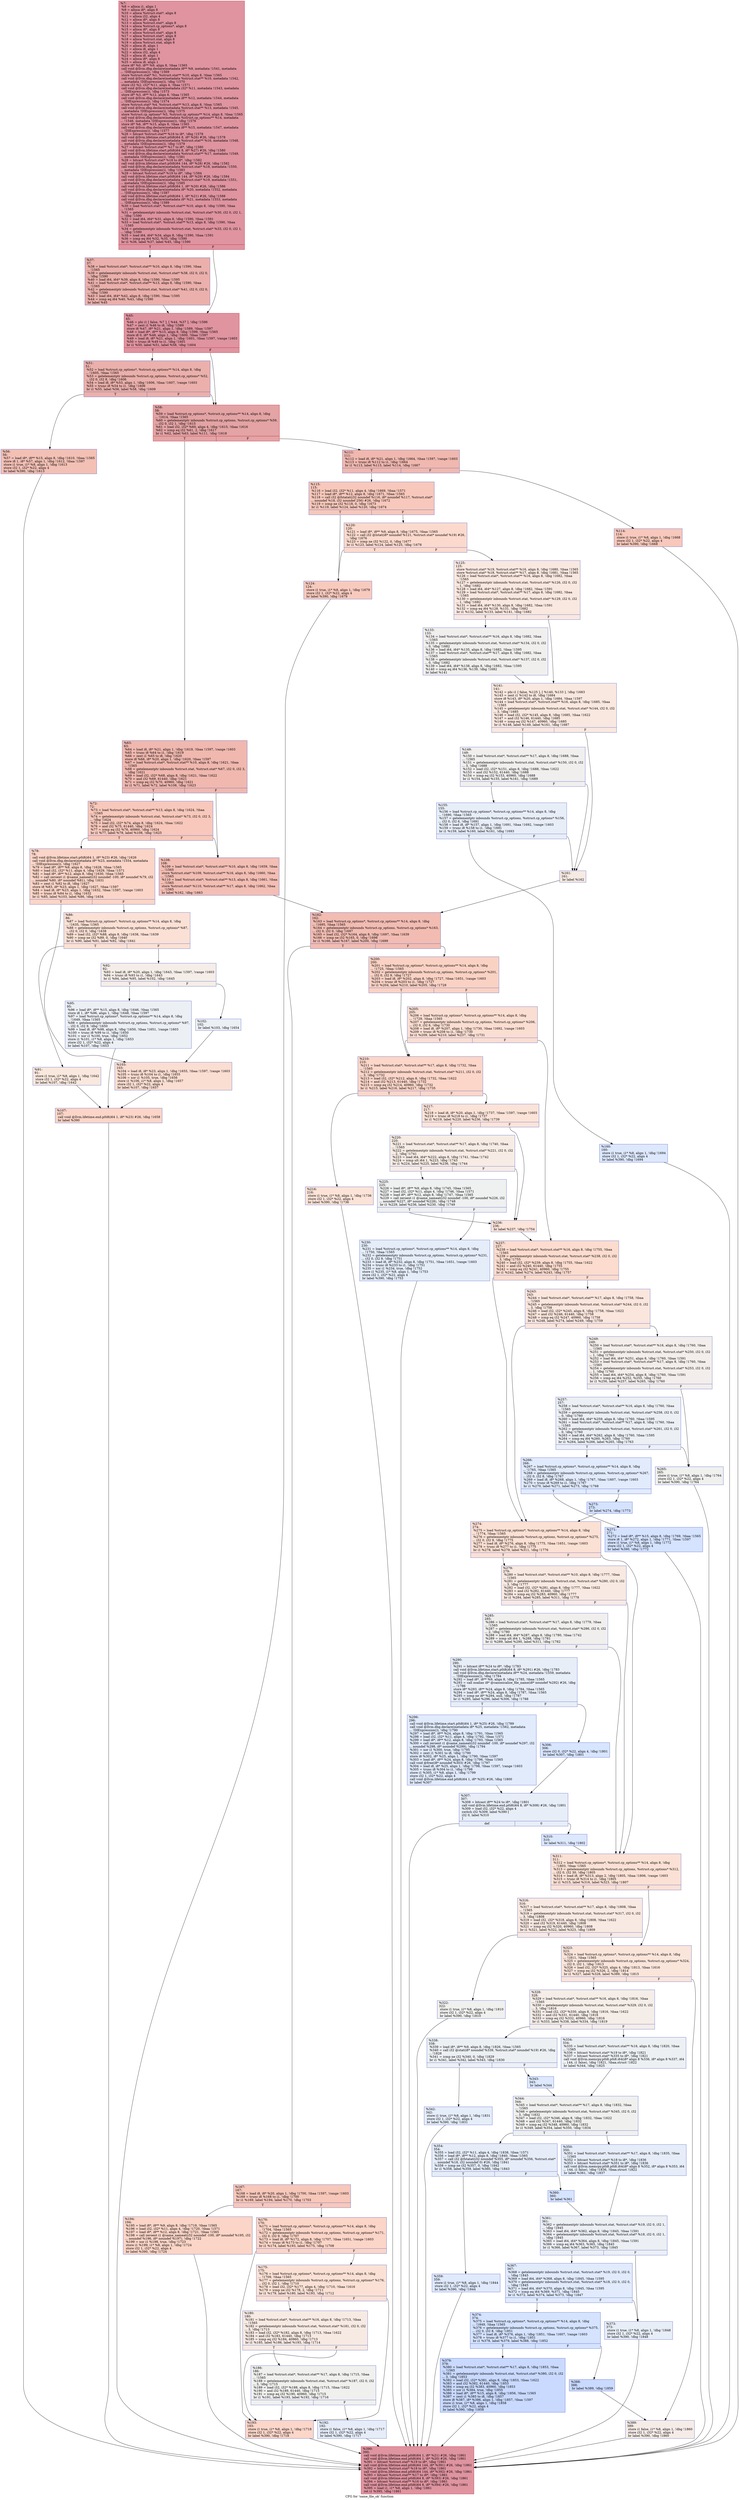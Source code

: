 digraph "CFG for 'same_file_ok' function" {
	label="CFG for 'same_file_ok' function";

	Node0xccf3c0 [shape=record,color="#b70d28ff", style=filled, fillcolor="#b70d2870",label="{%7:\l  %8 = alloca i1, align 1\l  %9 = alloca i8*, align 8\l  %10 = alloca %struct.stat*, align 8\l  %11 = alloca i32, align 4\l  %12 = alloca i8*, align 8\l  %13 = alloca %struct.stat*, align 8\l  %14 = alloca %struct.cp_options*, align 8\l  %15 = alloca i8*, align 8\l  %16 = alloca %struct.stat*, align 8\l  %17 = alloca %struct.stat*, align 8\l  %18 = alloca %struct.stat, align 8\l  %19 = alloca %struct.stat, align 8\l  %20 = alloca i8, align 1\l  %21 = alloca i8, align 1\l  %22 = alloca i32, align 4\l  %23 = alloca i8, align 1\l  %24 = alloca i8*, align 8\l  %25 = alloca i8, align 1\l  store i8* %0, i8** %9, align 8, !tbaa !1565\l  call void @llvm.dbg.declare(metadata i8** %9, metadata !1541, metadata\l... !DIExpression()), !dbg !1569\l  store %struct.stat* %1, %struct.stat** %10, align 8, !tbaa !1565\l  call void @llvm.dbg.declare(metadata %struct.stat** %10, metadata !1542,\l... metadata !DIExpression()), !dbg !1570\l  store i32 %2, i32* %11, align 4, !tbaa !1571\l  call void @llvm.dbg.declare(metadata i32* %11, metadata !1543, metadata\l... !DIExpression()), !dbg !1573\l  store i8* %3, i8** %12, align 8, !tbaa !1565\l  call void @llvm.dbg.declare(metadata i8** %12, metadata !1544, metadata\l... !DIExpression()), !dbg !1574\l  store %struct.stat* %4, %struct.stat** %13, align 8, !tbaa !1565\l  call void @llvm.dbg.declare(metadata %struct.stat** %13, metadata !1545,\l... metadata !DIExpression()), !dbg !1575\l  store %struct.cp_options* %5, %struct.cp_options** %14, align 8, !tbaa !1565\l  call void @llvm.dbg.declare(metadata %struct.cp_options** %14, metadata\l... !1546, metadata !DIExpression()), !dbg !1576\l  store i8* %6, i8** %15, align 8, !tbaa !1565\l  call void @llvm.dbg.declare(metadata i8** %15, metadata !1547, metadata\l... !DIExpression()), !dbg !1577\l  %26 = bitcast %struct.stat** %16 to i8*, !dbg !1578\l  call void @llvm.lifetime.start.p0i8(i64 8, i8* %26) #26, !dbg !1578\l  call void @llvm.dbg.declare(metadata %struct.stat** %16, metadata !1548,\l... metadata !DIExpression()), !dbg !1579\l  %27 = bitcast %struct.stat** %17 to i8*, !dbg !1580\l  call void @llvm.lifetime.start.p0i8(i64 8, i8* %27) #26, !dbg !1580\l  call void @llvm.dbg.declare(metadata %struct.stat** %17, metadata !1549,\l... metadata !DIExpression()), !dbg !1581\l  %28 = bitcast %struct.stat* %18 to i8*, !dbg !1582\l  call void @llvm.lifetime.start.p0i8(i64 144, i8* %28) #26, !dbg !1582\l  call void @llvm.dbg.declare(metadata %struct.stat* %18, metadata !1550,\l... metadata !DIExpression()), !dbg !1583\l  %29 = bitcast %struct.stat* %19 to i8*, !dbg !1584\l  call void @llvm.lifetime.start.p0i8(i64 144, i8* %29) #26, !dbg !1584\l  call void @llvm.dbg.declare(metadata %struct.stat* %19, metadata !1551,\l... metadata !DIExpression()), !dbg !1585\l  call void @llvm.lifetime.start.p0i8(i64 1, i8* %20) #26, !dbg !1586\l  call void @llvm.dbg.declare(metadata i8* %20, metadata !1552, metadata\l... !DIExpression()), !dbg !1587\l  call void @llvm.lifetime.start.p0i8(i64 1, i8* %21) #26, !dbg !1588\l  call void @llvm.dbg.declare(metadata i8* %21, metadata !1553, metadata\l... !DIExpression()), !dbg !1589\l  %30 = load %struct.stat*, %struct.stat** %10, align 8, !dbg !1590, !tbaa\l... !1565\l  %31 = getelementptr inbounds %struct.stat, %struct.stat* %30, i32 0, i32 1,\l... !dbg !1590\l  %32 = load i64, i64* %31, align 8, !dbg !1590, !tbaa !1591\l  %33 = load %struct.stat*, %struct.stat** %13, align 8, !dbg !1590, !tbaa\l... !1565\l  %34 = getelementptr inbounds %struct.stat, %struct.stat* %33, i32 0, i32 1,\l... !dbg !1590\l  %35 = load i64, i64* %34, align 8, !dbg !1590, !tbaa !1591\l  %36 = icmp eq i64 %32, %35, !dbg !1590\l  br i1 %36, label %37, label %45, !dbg !1590\l|{<s0>T|<s1>F}}"];
	Node0xccf3c0:s0 -> Node0xccf450;
	Node0xccf3c0:s1 -> Node0xccf4a0;
	Node0xccf450 [shape=record,color="#3d50c3ff", style=filled, fillcolor="#d24b4070",label="{%37:\l37:                                               \l  %38 = load %struct.stat*, %struct.stat** %10, align 8, !dbg !1590, !tbaa\l... !1565\l  %39 = getelementptr inbounds %struct.stat, %struct.stat* %38, i32 0, i32 0,\l... !dbg !1590\l  %40 = load i64, i64* %39, align 8, !dbg !1590, !tbaa !1595\l  %41 = load %struct.stat*, %struct.stat** %13, align 8, !dbg !1590, !tbaa\l... !1565\l  %42 = getelementptr inbounds %struct.stat, %struct.stat* %41, i32 0, i32 0,\l... !dbg !1590\l  %43 = load i64, i64* %42, align 8, !dbg !1590, !tbaa !1595\l  %44 = icmp eq i64 %40, %43, !dbg !1590\l  br label %45\l}"];
	Node0xccf450 -> Node0xccf4a0;
	Node0xccf4a0 [shape=record,color="#b70d28ff", style=filled, fillcolor="#b70d2870",label="{%45:\l45:                                               \l  %46 = phi i1 [ false, %7 ], [ %44, %37 ], !dbg !1596\l  %47 = zext i1 %46 to i8, !dbg !1589\l  store i8 %47, i8* %21, align 1, !dbg !1589, !tbaa !1597\l  %48 = load i8*, i8** %15, align 8, !dbg !1599, !tbaa !1565\l  store i8 0, i8* %48, align 1, !dbg !1600, !tbaa !1597\l  %49 = load i8, i8* %21, align 1, !dbg !1601, !tbaa !1597, !range !1603\l  %50 = trunc i8 %49 to i1, !dbg !1601\l  br i1 %50, label %51, label %58, !dbg !1604\l|{<s0>T|<s1>F}}"];
	Node0xccf4a0:s0 -> Node0xccf4f0;
	Node0xccf4a0:s1 -> Node0xccf590;
	Node0xccf4f0 [shape=record,color="#3d50c3ff", style=filled, fillcolor="#d24b4070",label="{%51:\l51:                                               \l  %52 = load %struct.cp_options*, %struct.cp_options** %14, align 8, !dbg\l... !1605, !tbaa !1565\l  %53 = getelementptr inbounds %struct.cp_options, %struct.cp_options* %52,\l... i32 0, i32 8, !dbg !1606\l  %54 = load i8, i8* %53, align 1, !dbg !1606, !tbaa !1607, !range !1603\l  %55 = trunc i8 %54 to i1, !dbg !1606\l  br i1 %55, label %56, label %58, !dbg !1609\l|{<s0>T|<s1>F}}"];
	Node0xccf4f0:s0 -> Node0xccf540;
	Node0xccf4f0:s1 -> Node0xccf590;
	Node0xccf540 [shape=record,color="#3d50c3ff", style=filled, fillcolor="#e5705870",label="{%56:\l56:                                               \l  %57 = load i8*, i8** %15, align 8, !dbg !1610, !tbaa !1565\l  store i8 1, i8* %57, align 1, !dbg !1612, !tbaa !1597\l  store i1 true, i1* %8, align 1, !dbg !1613\l  store i32 1, i32* %22, align 4\l  br label %390, !dbg !1613\l}"];
	Node0xccf540 -> Node0xcd0e40;
	Node0xccf590 [shape=record,color="#b70d28ff", style=filled, fillcolor="#c32e3170",label="{%58:\l58:                                               \l  %59 = load %struct.cp_options*, %struct.cp_options** %14, align 8, !dbg\l... !1614, !tbaa !1565\l  %60 = getelementptr inbounds %struct.cp_options, %struct.cp_options* %59,\l... i32 0, i32 1, !dbg !1615\l  %61 = load i32, i32* %60, align 4, !dbg !1615, !tbaa !1616\l  %62 = icmp eq i32 %61, 2, !dbg !1617\l  br i1 %62, label %63, label %111, !dbg !1618\l|{<s0>T|<s1>F}}"];
	Node0xccf590:s0 -> Node0xccf5e0;
	Node0xccf590:s1 -> Node0xccf950;
	Node0xccf5e0 [shape=record,color="#3d50c3ff", style=filled, fillcolor="#dc5d4a70",label="{%63:\l63:                                               \l  %64 = load i8, i8* %21, align 1, !dbg !1619, !tbaa !1597, !range !1603\l  %65 = trunc i8 %64 to i1, !dbg !1619\l  %66 = zext i1 %65 to i8, !dbg !1620\l  store i8 %66, i8* %20, align 1, !dbg !1620, !tbaa !1597\l  %67 = load %struct.stat*, %struct.stat** %10, align 8, !dbg !1621, !tbaa\l... !1565\l  %68 = getelementptr inbounds %struct.stat, %struct.stat* %67, i32 0, i32 3,\l... !dbg !1621\l  %69 = load i32, i32* %68, align 8, !dbg !1621, !tbaa !1622\l  %70 = and i32 %69, 61440, !dbg !1621\l  %71 = icmp eq i32 %70, 40960, !dbg !1621\l  br i1 %71, label %72, label %108, !dbg !1623\l|{<s0>T|<s1>F}}"];
	Node0xccf5e0:s0 -> Node0xccf630;
	Node0xccf5e0:s1 -> Node0xccf900;
	Node0xccf630 [shape=record,color="#3d50c3ff", style=filled, fillcolor="#ed836670",label="{%72:\l72:                                               \l  %73 = load %struct.stat*, %struct.stat** %13, align 8, !dbg !1624, !tbaa\l... !1565\l  %74 = getelementptr inbounds %struct.stat, %struct.stat* %73, i32 0, i32 3,\l... !dbg !1624\l  %75 = load i32, i32* %74, align 8, !dbg !1624, !tbaa !1622\l  %76 = and i32 %75, 61440, !dbg !1624\l  %77 = icmp eq i32 %76, 40960, !dbg !1624\l  br i1 %77, label %78, label %108, !dbg !1625\l|{<s0>T|<s1>F}}"];
	Node0xccf630:s0 -> Node0xccf680;
	Node0xccf630:s1 -> Node0xccf900;
	Node0xccf680 [shape=record,color="#3d50c3ff", style=filled, fillcolor="#f5a08170",label="{%78:\l78:                                               \l  call void @llvm.lifetime.start.p0i8(i64 1, i8* %23) #26, !dbg !1626\l  call void @llvm.dbg.declare(metadata i8* %23, metadata !1554, metadata\l... !DIExpression()), !dbg !1627\l  %79 = load i8*, i8** %9, align 8, !dbg !1628, !tbaa !1565\l  %80 = load i32, i32* %11, align 4, !dbg !1629, !tbaa !1571\l  %81 = load i8*, i8** %12, align 8, !dbg !1630, !tbaa !1565\l  %82 = call zeroext i1 @same_nameat(i32 noundef -100, i8* noundef %79, i32\l... noundef %80, i8* noundef %81), !dbg !1631\l  %83 = zext i1 %82 to i8, !dbg !1627\l  store i8 %83, i8* %23, align 1, !dbg !1627, !tbaa !1597\l  %84 = load i8, i8* %23, align 1, !dbg !1632, !tbaa !1597, !range !1603\l  %85 = trunc i8 %84 to i1, !dbg !1632\l  br i1 %85, label %103, label %86, !dbg !1634\l|{<s0>T|<s1>F}}"];
	Node0xccf680:s0 -> Node0xccf860;
	Node0xccf680:s1 -> Node0xccf6d0;
	Node0xccf6d0 [shape=record,color="#3d50c3ff", style=filled, fillcolor="#f7bca170",label="{%86:\l86:                                               \l  %87 = load %struct.cp_options*, %struct.cp_options** %14, align 8, !dbg\l... !1635, !tbaa !1565\l  %88 = getelementptr inbounds %struct.cp_options, %struct.cp_options* %87,\l... i32 0, i32 0, !dbg !1638\l  %89 = load i32, i32* %88, align 8, !dbg !1638, !tbaa !1639\l  %90 = icmp ne i32 %89, 0, !dbg !1640\l  br i1 %90, label %91, label %92, !dbg !1641\l|{<s0>T|<s1>F}}"];
	Node0xccf6d0:s0 -> Node0xccf720;
	Node0xccf6d0:s1 -> Node0xccf770;
	Node0xccf720 [shape=record,color="#3d50c3ff", style=filled, fillcolor="#f2cab570",label="{%91:\l91:                                               \l  store i1 true, i1* %8, align 1, !dbg !1642\l  store i32 1, i32* %22, align 4\l  br label %107, !dbg !1642\l}"];
	Node0xccf720 -> Node0xccf8b0;
	Node0xccf770 [shape=record,color="#3d50c3ff", style=filled, fillcolor="#e8d6cc70",label="{%92:\l92:                                               \l  %93 = load i8, i8* %20, align 1, !dbg !1643, !tbaa !1597, !range !1603\l  %94 = trunc i8 %93 to i1, !dbg !1643\l  br i1 %94, label %95, label %102, !dbg !1645\l|{<s0>T|<s1>F}}"];
	Node0xccf770:s0 -> Node0xccf7c0;
	Node0xccf770:s1 -> Node0xccf810;
	Node0xccf7c0 [shape=record,color="#3d50c3ff", style=filled, fillcolor="#d4dbe670",label="{%95:\l95:                                               \l  %96 = load i8*, i8** %15, align 8, !dbg !1646, !tbaa !1565\l  store i8 1, i8* %96, align 1, !dbg !1648, !tbaa !1597\l  %97 = load %struct.cp_options*, %struct.cp_options** %14, align 8, !dbg\l... !1649, !tbaa !1565\l  %98 = getelementptr inbounds %struct.cp_options, %struct.cp_options* %97,\l... i32 0, i32 9, !dbg !1650\l  %99 = load i8, i8* %98, align 8, !dbg !1650, !tbaa !1651, !range !1603\l  %100 = trunc i8 %99 to i1, !dbg !1650\l  %101 = xor i1 %100, true, !dbg !1652\l  store i1 %101, i1* %8, align 1, !dbg !1653\l  store i32 1, i32* %22, align 4\l  br label %107, !dbg !1653\l}"];
	Node0xccf7c0 -> Node0xccf8b0;
	Node0xccf810 [shape=record,color="#3d50c3ff", style=filled, fillcolor="#d4dbe670",label="{%102:\l102:                                              \l  br label %103, !dbg !1654\l}"];
	Node0xccf810 -> Node0xccf860;
	Node0xccf860 [shape=record,color="#3d50c3ff", style=filled, fillcolor="#f7b59970",label="{%103:\l103:                                              \l  %104 = load i8, i8* %23, align 1, !dbg !1655, !tbaa !1597, !range !1603\l  %105 = trunc i8 %104 to i1, !dbg !1655\l  %106 = xor i1 %105, true, !dbg !1656\l  store i1 %106, i1* %8, align 1, !dbg !1657\l  store i32 1, i32* %22, align 4\l  br label %107, !dbg !1657\l}"];
	Node0xccf860 -> Node0xccf8b0;
	Node0xccf8b0 [shape=record,color="#3d50c3ff", style=filled, fillcolor="#f5a08170",label="{%107:\l107:                                              \l  call void @llvm.lifetime.end.p0i8(i64 1, i8* %23) #26, !dbg !1658\l  br label %390\l}"];
	Node0xccf8b0 -> Node0xcd0e40;
	Node0xccf900 [shape=record,color="#3d50c3ff", style=filled, fillcolor="#e36c5570",label="{%108:\l108:                                              \l  %109 = load %struct.stat*, %struct.stat** %10, align 8, !dbg !1659, !tbaa\l... !1565\l  store %struct.stat* %109, %struct.stat** %16, align 8, !dbg !1660, !tbaa\l... !1565\l  %110 = load %struct.stat*, %struct.stat** %13, align 8, !dbg !1661, !tbaa\l... !1565\l  store %struct.stat* %110, %struct.stat** %17, align 8, !dbg !1662, !tbaa\l... !1565\l  br label %162, !dbg !1663\l}"];
	Node0xccf900 -> Node0xccfd10;
	Node0xccf950 [shape=record,color="#3d50c3ff", style=filled, fillcolor="#dc5d4a70",label="{%111:\l111:                                              \l  %112 = load i8, i8* %21, align 1, !dbg !1664, !tbaa !1597, !range !1603\l  %113 = trunc i8 %112 to i1, !dbg !1664\l  br i1 %113, label %115, label %114, !dbg !1667\l|{<s0>T|<s1>F}}"];
	Node0xccf950:s0 -> Node0xccf9f0;
	Node0xccf950:s1 -> Node0xccf9a0;
	Node0xccf9a0 [shape=record,color="#3d50c3ff", style=filled, fillcolor="#ed836670",label="{%114:\l114:                                              \l  store i1 true, i1* %8, align 1, !dbg !1668\l  store i32 1, i32* %22, align 4\l  br label %390, !dbg !1668\l}"];
	Node0xccf9a0 -> Node0xcd0e40;
	Node0xccf9f0 [shape=record,color="#3d50c3ff", style=filled, fillcolor="#ed836670",label="{%115:\l115:                                              \l  %116 = load i32, i32* %11, align 4, !dbg !1669, !tbaa !1571\l  %117 = load i8*, i8** %12, align 8, !dbg !1671, !tbaa !1565\l  %118 = call i32 @fstatat(i32 noundef %116, i8* noundef %117, %struct.stat*\l... noundef %18, i32 noundef 256) #26, !dbg !1672\l  %119 = icmp ne i32 %118, 0, !dbg !1673\l  br i1 %119, label %124, label %120, !dbg !1674\l|{<s0>T|<s1>F}}"];
	Node0xccf9f0:s0 -> Node0xccfa90;
	Node0xccf9f0:s1 -> Node0xccfa40;
	Node0xccfa40 [shape=record,color="#3d50c3ff", style=filled, fillcolor="#f7ac8e70",label="{%120:\l120:                                              \l  %121 = load i8*, i8** %9, align 8, !dbg !1675, !tbaa !1565\l  %122 = call i32 @lstat(i8* noundef %121, %struct.stat* noundef %19) #26,\l... !dbg !1676\l  %123 = icmp ne i32 %122, 0, !dbg !1677\l  br i1 %123, label %124, label %125, !dbg !1678\l|{<s0>T|<s1>F}}"];
	Node0xccfa40:s0 -> Node0xccfa90;
	Node0xccfa40:s1 -> Node0xccfae0;
	Node0xccfa90 [shape=record,color="#3d50c3ff", style=filled, fillcolor="#ef886b70",label="{%124:\l124:                                              \l  store i1 true, i1* %8, align 1, !dbg !1679\l  store i32 1, i32* %22, align 4\l  br label %390, !dbg !1679\l}"];
	Node0xccfa90 -> Node0xcd0e40;
	Node0xccfae0 [shape=record,color="#3d50c3ff", style=filled, fillcolor="#f1ccb870",label="{%125:\l125:                                              \l  store %struct.stat* %19, %struct.stat** %16, align 8, !dbg !1680, !tbaa !1565\l  store %struct.stat* %18, %struct.stat** %17, align 8, !dbg !1681, !tbaa !1565\l  %126 = load %struct.stat*, %struct.stat** %16, align 8, !dbg !1682, !tbaa\l... !1565\l  %127 = getelementptr inbounds %struct.stat, %struct.stat* %126, i32 0, i32\l... 1, !dbg !1682\l  %128 = load i64, i64* %127, align 8, !dbg !1682, !tbaa !1591\l  %129 = load %struct.stat*, %struct.stat** %17, align 8, !dbg !1682, !tbaa\l... !1565\l  %130 = getelementptr inbounds %struct.stat, %struct.stat* %129, i32 0, i32\l... 1, !dbg !1682\l  %131 = load i64, i64* %130, align 8, !dbg !1682, !tbaa !1591\l  %132 = icmp eq i64 %128, %131, !dbg !1682\l  br i1 %132, label %133, label %141, !dbg !1682\l|{<s0>T|<s1>F}}"];
	Node0xccfae0:s0 -> Node0xccfb30;
	Node0xccfae0:s1 -> Node0xccfb80;
	Node0xccfb30 [shape=record,color="#3d50c3ff", style=filled, fillcolor="#e0dbd870",label="{%133:\l133:                                              \l  %134 = load %struct.stat*, %struct.stat** %16, align 8, !dbg !1682, !tbaa\l... !1565\l  %135 = getelementptr inbounds %struct.stat, %struct.stat* %134, i32 0, i32\l... 0, !dbg !1682\l  %136 = load i64, i64* %135, align 8, !dbg !1682, !tbaa !1595\l  %137 = load %struct.stat*, %struct.stat** %17, align 8, !dbg !1682, !tbaa\l... !1565\l  %138 = getelementptr inbounds %struct.stat, %struct.stat* %137, i32 0, i32\l... 0, !dbg !1682\l  %139 = load i64, i64* %138, align 8, !dbg !1682, !tbaa !1595\l  %140 = icmp eq i64 %136, %139, !dbg !1682\l  br label %141\l}"];
	Node0xccfb30 -> Node0xccfb80;
	Node0xccfb80 [shape=record,color="#3d50c3ff", style=filled, fillcolor="#f1ccb870",label="{%141:\l141:                                              \l  %142 = phi i1 [ false, %125 ], [ %140, %133 ], !dbg !1683\l  %143 = zext i1 %142 to i8, !dbg !1684\l  store i8 %143, i8* %20, align 1, !dbg !1684, !tbaa !1597\l  %144 = load %struct.stat*, %struct.stat** %16, align 8, !dbg !1685, !tbaa\l... !1565\l  %145 = getelementptr inbounds %struct.stat, %struct.stat* %144, i32 0, i32\l... 3, !dbg !1685\l  %146 = load i32, i32* %145, align 8, !dbg !1685, !tbaa !1622\l  %147 = and i32 %146, 61440, !dbg !1685\l  %148 = icmp eq i32 %147, 40960, !dbg !1685\l  br i1 %148, label %149, label %161, !dbg !1687\l|{<s0>T|<s1>F}}"];
	Node0xccfb80:s0 -> Node0xccfbd0;
	Node0xccfb80:s1 -> Node0xccfcc0;
	Node0xccfbd0 [shape=record,color="#3d50c3ff", style=filled, fillcolor="#e0dbd870",label="{%149:\l149:                                              \l  %150 = load %struct.stat*, %struct.stat** %17, align 8, !dbg !1688, !tbaa\l... !1565\l  %151 = getelementptr inbounds %struct.stat, %struct.stat* %150, i32 0, i32\l... 3, !dbg !1688\l  %152 = load i32, i32* %151, align 8, !dbg !1688, !tbaa !1622\l  %153 = and i32 %152, 61440, !dbg !1688\l  %154 = icmp eq i32 %153, 40960, !dbg !1688\l  br i1 %154, label %155, label %161, !dbg !1689\l|{<s0>T|<s1>F}}"];
	Node0xccfbd0:s0 -> Node0xccfc20;
	Node0xccfbd0:s1 -> Node0xccfcc0;
	Node0xccfc20 [shape=record,color="#3d50c3ff", style=filled, fillcolor="#cbd8ee70",label="{%155:\l155:                                              \l  %156 = load %struct.cp_options*, %struct.cp_options** %14, align 8, !dbg\l... !1690, !tbaa !1565\l  %157 = getelementptr inbounds %struct.cp_options, %struct.cp_options* %156,\l... i32 0, i32 6, !dbg !1691\l  %158 = load i8, i8* %157, align 1, !dbg !1691, !tbaa !1692, !range !1603\l  %159 = trunc i8 %158 to i1, !dbg !1691\l  br i1 %159, label %160, label %161, !dbg !1693\l|{<s0>T|<s1>F}}"];
	Node0xccfc20:s0 -> Node0xccfc70;
	Node0xccfc20:s1 -> Node0xccfcc0;
	Node0xccfc70 [shape=record,color="#3d50c3ff", style=filled, fillcolor="#b2ccfb70",label="{%160:\l160:                                              \l  store i1 true, i1* %8, align 1, !dbg !1694\l  store i32 1, i32* %22, align 4\l  br label %390, !dbg !1694\l}"];
	Node0xccfc70 -> Node0xcd0e40;
	Node0xccfcc0 [shape=record,color="#3d50c3ff", style=filled, fillcolor="#eed0c070",label="{%161:\l161:                                              \l  br label %162\l}"];
	Node0xccfcc0 -> Node0xccfd10;
	Node0xccfd10 [shape=record,color="#3d50c3ff", style=filled, fillcolor="#e1675170",label="{%162:\l162:                                              \l  %163 = load %struct.cp_options*, %struct.cp_options** %14, align 8, !dbg\l... !1695, !tbaa !1565\l  %164 = getelementptr inbounds %struct.cp_options, %struct.cp_options* %163,\l... i32 0, i32 0, !dbg !1697\l  %165 = load i32, i32* %164, align 8, !dbg !1697, !tbaa !1639\l  %166 = icmp ne i32 %165, 0, !dbg !1698\l  br i1 %166, label %167, label %200, !dbg !1699\l|{<s0>T|<s1>F}}"];
	Node0xccfd10:s0 -> Node0xccfd60;
	Node0xccfd10:s1 -> Node0xccffe0;
	Node0xccfd60 [shape=record,color="#3d50c3ff", style=filled, fillcolor="#ec7f6370",label="{%167:\l167:                                              \l  %168 = load i8, i8* %20, align 1, !dbg !1700, !tbaa !1597, !range !1603\l  %169 = trunc i8 %168 to i1, !dbg !1700\l  br i1 %169, label %194, label %170, !dbg !1703\l|{<s0>T|<s1>F}}"];
	Node0xccfd60:s0 -> Node0xccff90;
	Node0xccfd60:s1 -> Node0xccfdb0;
	Node0xccfdb0 [shape=record,color="#3d50c3ff", style=filled, fillcolor="#f5a08170",label="{%170:\l170:                                              \l  %171 = load %struct.cp_options*, %struct.cp_options** %14, align 8, !dbg\l... !1704, !tbaa !1565\l  %172 = getelementptr inbounds %struct.cp_options, %struct.cp_options* %171,\l... i32 0, i32 9, !dbg !1707\l  %173 = load i8, i8* %172, align 8, !dbg !1707, !tbaa !1651, !range !1603\l  %174 = trunc i8 %173 to i1, !dbg !1707\l  br i1 %174, label %193, label %175, !dbg !1708\l|{<s0>T|<s1>F}}"];
	Node0xccfdb0:s0 -> Node0xccff40;
	Node0xccfdb0:s1 -> Node0xccfe00;
	Node0xccfe00 [shape=record,color="#3d50c3ff", style=filled, fillcolor="#f7bca170",label="{%175:\l175:                                              \l  %176 = load %struct.cp_options*, %struct.cp_options** %14, align 8, !dbg\l... !1709, !tbaa !1565\l  %177 = getelementptr inbounds %struct.cp_options, %struct.cp_options* %176,\l... i32 0, i32 1, !dbg !1710\l  %178 = load i32, i32* %177, align 4, !dbg !1710, !tbaa !1616\l  %179 = icmp ne i32 %178, 2, !dbg !1711\l  br i1 %179, label %180, label %193, !dbg !1712\l|{<s0>T|<s1>F}}"];
	Node0xccfe00:s0 -> Node0xccfe50;
	Node0xccfe00:s1 -> Node0xccff40;
	Node0xccfe50 [shape=record,color="#3d50c3ff", style=filled, fillcolor="#eed0c070",label="{%180:\l180:                                              \l  %181 = load %struct.stat*, %struct.stat** %16, align 8, !dbg !1713, !tbaa\l... !1565\l  %182 = getelementptr inbounds %struct.stat, %struct.stat* %181, i32 0, i32\l... 3, !dbg !1713\l  %183 = load i32, i32* %182, align 8, !dbg !1713, !tbaa !1622\l  %184 = and i32 %183, 61440, !dbg !1713\l  %185 = icmp eq i32 %184, 40960, !dbg !1713\l  br i1 %185, label %186, label %193, !dbg !1714\l|{<s0>T|<s1>F}}"];
	Node0xccfe50:s0 -> Node0xccfea0;
	Node0xccfe50:s1 -> Node0xccff40;
	Node0xccfea0 [shape=record,color="#3d50c3ff", style=filled, fillcolor="#dedcdb70",label="{%186:\l186:                                              \l  %187 = load %struct.stat*, %struct.stat** %17, align 8, !dbg !1715, !tbaa\l... !1565\l  %188 = getelementptr inbounds %struct.stat, %struct.stat* %187, i32 0, i32\l... 3, !dbg !1715\l  %189 = load i32, i32* %188, align 8, !dbg !1715, !tbaa !1622\l  %190 = and i32 %189, 61440, !dbg !1715\l  %191 = icmp eq i32 %190, 40960, !dbg !1715\l  br i1 %191, label %193, label %192, !dbg !1716\l|{<s0>T|<s1>F}}"];
	Node0xccfea0:s0 -> Node0xccff40;
	Node0xccfea0:s1 -> Node0xccfef0;
	Node0xccfef0 [shape=record,color="#3d50c3ff", style=filled, fillcolor="#c7d7f070",label="{%192:\l192:                                              \l  store i1 false, i1* %8, align 1, !dbg !1717\l  store i32 1, i32* %22, align 4\l  br label %390, !dbg !1717\l}"];
	Node0xccfef0 -> Node0xcd0e40;
	Node0xccff40 [shape=record,color="#3d50c3ff", style=filled, fillcolor="#f6a38570",label="{%193:\l193:                                              \l  store i1 true, i1* %8, align 1, !dbg !1718\l  store i32 1, i32* %22, align 4\l  br label %390, !dbg !1718\l}"];
	Node0xccff40 -> Node0xcd0e40;
	Node0xccff90 [shape=record,color="#3d50c3ff", style=filled, fillcolor="#f5a08170",label="{%194:\l194:                                              \l  %195 = load i8*, i8** %9, align 8, !dbg !1719, !tbaa !1565\l  %196 = load i32, i32* %11, align 4, !dbg !1720, !tbaa !1571\l  %197 = load i8*, i8** %12, align 8, !dbg !1721, !tbaa !1565\l  %198 = call zeroext i1 @same_nameat(i32 noundef -100, i8* noundef %195, i32\l... noundef %196, i8* noundef %197), !dbg !1722\l  %199 = xor i1 %198, true, !dbg !1723\l  store i1 %199, i1* %8, align 1, !dbg !1724\l  store i32 1, i32* %22, align 4\l  br label %390, !dbg !1724\l}"];
	Node0xccff90 -> Node0xcd0e40;
	Node0xccffe0 [shape=record,color="#3d50c3ff", style=filled, fillcolor="#f4987a70",label="{%200:\l200:                                              \l  %201 = load %struct.cp_options*, %struct.cp_options** %14, align 8, !dbg\l... !1725, !tbaa !1565\l  %202 = getelementptr inbounds %struct.cp_options, %struct.cp_options* %201,\l... i32 0, i32 9, !dbg !1727\l  %203 = load i8, i8* %202, align 8, !dbg !1727, !tbaa !1651, !range !1603\l  %204 = trunc i8 %203 to i1, !dbg !1727\l  br i1 %204, label %210, label %205, !dbg !1728\l|{<s0>T|<s1>F}}"];
	Node0xccffe0:s0 -> Node0xcd0080;
	Node0xccffe0:s1 -> Node0xcd0030;
	Node0xcd0030 [shape=record,color="#3d50c3ff", style=filled, fillcolor="#f7b59970",label="{%205:\l205:                                              \l  %206 = load %struct.cp_options*, %struct.cp_options** %14, align 8, !dbg\l... !1729, !tbaa !1565\l  %207 = getelementptr inbounds %struct.cp_options, %struct.cp_options* %206,\l... i32 0, i32 6, !dbg !1730\l  %208 = load i8, i8* %207, align 1, !dbg !1730, !tbaa !1692, !range !1603\l  %209 = trunc i8 %208 to i1, !dbg !1730\l  br i1 %209, label %210, label %237, !dbg !1731\l|{<s0>T|<s1>F}}"];
	Node0xcd0030:s0 -> Node0xcd0080;
	Node0xcd0030:s1 -> Node0xcd02b0;
	Node0xcd0080 [shape=record,color="#3d50c3ff", style=filled, fillcolor="#f6a38570",label="{%210:\l210:                                              \l  %211 = load %struct.stat*, %struct.stat** %17, align 8, !dbg !1732, !tbaa\l... !1565\l  %212 = getelementptr inbounds %struct.stat, %struct.stat* %211, i32 0, i32\l... 3, !dbg !1732\l  %213 = load i32, i32* %212, align 8, !dbg !1732, !tbaa !1622\l  %214 = and i32 %213, 61440, !dbg !1732\l  %215 = icmp eq i32 %214, 40960, !dbg !1732\l  br i1 %215, label %216, label %217, !dbg !1735\l|{<s0>T|<s1>F}}"];
	Node0xcd0080:s0 -> Node0xcd00d0;
	Node0xcd0080:s1 -> Node0xcd0120;
	Node0xcd00d0 [shape=record,color="#3d50c3ff", style=filled, fillcolor="#f6bfa670",label="{%216:\l216:                                              \l  store i1 true, i1* %8, align 1, !dbg !1736\l  store i32 1, i32* %22, align 4\l  br label %390, !dbg !1736\l}"];
	Node0xcd00d0 -> Node0xcd0e40;
	Node0xcd0120 [shape=record,color="#3d50c3ff", style=filled, fillcolor="#f6bfa670",label="{%217:\l217:                                              \l  %218 = load i8, i8* %20, align 1, !dbg !1737, !tbaa !1597, !range !1603\l  %219 = trunc i8 %218 to i1, !dbg !1737\l  br i1 %219, label %220, label %236, !dbg !1739\l|{<s0>T|<s1>F}}"];
	Node0xcd0120:s0 -> Node0xcd0170;
	Node0xcd0120:s1 -> Node0xcd0260;
	Node0xcd0170 [shape=record,color="#3d50c3ff", style=filled, fillcolor="#ecd3c570",label="{%220:\l220:                                              \l  %221 = load %struct.stat*, %struct.stat** %17, align 8, !dbg !1740, !tbaa\l... !1565\l  %222 = getelementptr inbounds %struct.stat, %struct.stat* %221, i32 0, i32\l... 2, !dbg !1741\l  %223 = load i64, i64* %222, align 8, !dbg !1741, !tbaa !1742\l  %224 = icmp ult i64 1, %223, !dbg !1743\l  br i1 %224, label %225, label %236, !dbg !1744\l|{<s0>T|<s1>F}}"];
	Node0xcd0170:s0 -> Node0xcd01c0;
	Node0xcd0170:s1 -> Node0xcd0260;
	Node0xcd01c0 [shape=record,color="#3d50c3ff", style=filled, fillcolor="#dbdcde70",label="{%225:\l225:                                              \l  %226 = load i8*, i8** %9, align 8, !dbg !1745, !tbaa !1565\l  %227 = load i32, i32* %11, align 4, !dbg !1746, !tbaa !1571\l  %228 = load i8*, i8** %12, align 8, !dbg !1747, !tbaa !1565\l  %229 = call zeroext i1 @same_nameat(i32 noundef -100, i8* noundef %226, i32\l... noundef %227, i8* noundef %228), !dbg !1748\l  br i1 %229, label %236, label %230, !dbg !1749\l|{<s0>T|<s1>F}}"];
	Node0xcd01c0:s0 -> Node0xcd0260;
	Node0xcd01c0:s1 -> Node0xcd0210;
	Node0xcd0210 [shape=record,color="#3d50c3ff", style=filled, fillcolor="#c5d6f270",label="{%230:\l230:                                              \l  %231 = load %struct.cp_options*, %struct.cp_options** %14, align 8, !dbg\l... !1750, !tbaa !1565\l  %232 = getelementptr inbounds %struct.cp_options, %struct.cp_options* %231,\l... i32 0, i32 9, !dbg !1751\l  %233 = load i8, i8* %232, align 8, !dbg !1751, !tbaa !1651, !range !1603\l  %234 = trunc i8 %233 to i1, !dbg !1751\l  %235 = xor i1 %234, true, !dbg !1752\l  store i1 %235, i1* %8, align 1, !dbg !1753\l  store i32 1, i32* %22, align 4\l  br label %390, !dbg !1753\l}"];
	Node0xcd0210 -> Node0xcd0e40;
	Node0xcd0260 [shape=record,color="#3d50c3ff", style=filled, fillcolor="#f5c1a970",label="{%236:\l236:                                              \l  br label %237, !dbg !1754\l}"];
	Node0xcd0260 -> Node0xcd02b0;
	Node0xcd02b0 [shape=record,color="#3d50c3ff", style=filled, fillcolor="#f7af9170",label="{%237:\l237:                                              \l  %238 = load %struct.stat*, %struct.stat** %16, align 8, !dbg !1755, !tbaa\l... !1565\l  %239 = getelementptr inbounds %struct.stat, %struct.stat* %238, i32 0, i32\l... 3, !dbg !1755\l  %240 = load i32, i32* %239, align 8, !dbg !1755, !tbaa !1622\l  %241 = and i32 %240, 61440, !dbg !1755\l  %242 = icmp eq i32 %241, 40960, !dbg !1755\l  br i1 %242, label %274, label %243, !dbg !1757\l|{<s0>T|<s1>F}}"];
	Node0xcd02b0:s0 -> Node0xcd0530;
	Node0xcd02b0:s1 -> Node0xcd0300;
	Node0xcd0300 [shape=record,color="#3d50c3ff", style=filled, fillcolor="#f3c7b170",label="{%243:\l243:                                              \l  %244 = load %struct.stat*, %struct.stat** %17, align 8, !dbg !1758, !tbaa\l... !1565\l  %245 = getelementptr inbounds %struct.stat, %struct.stat* %244, i32 0, i32\l... 3, !dbg !1758\l  %246 = load i32, i32* %245, align 8, !dbg !1758, !tbaa !1622\l  %247 = and i32 %246, 61440, !dbg !1758\l  %248 = icmp eq i32 %247, 40960, !dbg !1758\l  br i1 %248, label %274, label %249, !dbg !1759\l|{<s0>T|<s1>F}}"];
	Node0xcd0300:s0 -> Node0xcd0530;
	Node0xcd0300:s1 -> Node0xcd0350;
	Node0xcd0350 [shape=record,color="#3d50c3ff", style=filled, fillcolor="#e5d8d170",label="{%249:\l249:                                              \l  %250 = load %struct.stat*, %struct.stat** %16, align 8, !dbg !1760, !tbaa\l... !1565\l  %251 = getelementptr inbounds %struct.stat, %struct.stat* %250, i32 0, i32\l... 1, !dbg !1760\l  %252 = load i64, i64* %251, align 8, !dbg !1760, !tbaa !1591\l  %253 = load %struct.stat*, %struct.stat** %17, align 8, !dbg !1760, !tbaa\l... !1565\l  %254 = getelementptr inbounds %struct.stat, %struct.stat* %253, i32 0, i32\l... 1, !dbg !1760\l  %255 = load i64, i64* %254, align 8, !dbg !1760, !tbaa !1591\l  %256 = icmp eq i64 %252, %255, !dbg !1760\l  br i1 %256, label %257, label %265, !dbg !1760\l|{<s0>T|<s1>F}}"];
	Node0xcd0350:s0 -> Node0xcd03a0;
	Node0xcd0350:s1 -> Node0xcd03f0;
	Node0xcd03a0 [shape=record,color="#3d50c3ff", style=filled, fillcolor="#d4dbe670",label="{%257:\l257:                                              \l  %258 = load %struct.stat*, %struct.stat** %16, align 8, !dbg !1760, !tbaa\l... !1565\l  %259 = getelementptr inbounds %struct.stat, %struct.stat* %258, i32 0, i32\l... 0, !dbg !1760\l  %260 = load i64, i64* %259, align 8, !dbg !1760, !tbaa !1595\l  %261 = load %struct.stat*, %struct.stat** %17, align 8, !dbg !1760, !tbaa\l... !1565\l  %262 = getelementptr inbounds %struct.stat, %struct.stat* %261, i32 0, i32\l... 0, !dbg !1760\l  %263 = load i64, i64* %262, align 8, !dbg !1760, !tbaa !1595\l  %264 = icmp eq i64 %260, %263, !dbg !1760\l  br i1 %264, label %266, label %265, !dbg !1763\l|{<s0>T|<s1>F}}"];
	Node0xcd03a0:s0 -> Node0xcd0440;
	Node0xcd03a0:s1 -> Node0xcd03f0;
	Node0xcd03f0 [shape=record,color="#3d50c3ff", style=filled, fillcolor="#dedcdb70",label="{%265:\l265:                                              \l  store i1 true, i1* %8, align 1, !dbg !1764\l  store i32 1, i32* %22, align 4\l  br label %390, !dbg !1764\l}"];
	Node0xcd03f0 -> Node0xcd0e40;
	Node0xcd0440 [shape=record,color="#3d50c3ff", style=filled, fillcolor="#bbd1f870",label="{%266:\l266:                                              \l  %267 = load %struct.cp_options*, %struct.cp_options** %14, align 8, !dbg\l... !1765, !tbaa !1565\l  %268 = getelementptr inbounds %struct.cp_options, %struct.cp_options* %267,\l... i32 0, i32 8, !dbg !1767\l  %269 = load i8, i8* %268, align 1, !dbg !1767, !tbaa !1607, !range !1603\l  %270 = trunc i8 %269 to i1, !dbg !1767\l  br i1 %270, label %271, label %273, !dbg !1768\l|{<s0>T|<s1>F}}"];
	Node0xcd0440:s0 -> Node0xcd0490;
	Node0xcd0440:s1 -> Node0xcd04e0;
	Node0xcd0490 [shape=record,color="#3d50c3ff", style=filled, fillcolor="#a1c0ff70",label="{%271:\l271:                                              \l  %272 = load i8*, i8** %15, align 8, !dbg !1769, !tbaa !1565\l  store i8 1, i8* %272, align 1, !dbg !1771, !tbaa !1597\l  store i1 true, i1* %8, align 1, !dbg !1772\l  store i32 1, i32* %22, align 4\l  br label %390, !dbg !1772\l}"];
	Node0xcd0490 -> Node0xcd0e40;
	Node0xcd04e0 [shape=record,color="#3d50c3ff", style=filled, fillcolor="#a1c0ff70",label="{%273:\l273:                                              \l  br label %274, !dbg !1773\l}"];
	Node0xcd04e0 -> Node0xcd0530;
	Node0xcd0530 [shape=record,color="#3d50c3ff", style=filled, fillcolor="#f7b99e70",label="{%274:\l274:                                              \l  %275 = load %struct.cp_options*, %struct.cp_options** %14, align 8, !dbg\l... !1774, !tbaa !1565\l  %276 = getelementptr inbounds %struct.cp_options, %struct.cp_options* %275,\l... i32 0, i32 9, !dbg !1775\l  %277 = load i8, i8* %276, align 8, !dbg !1775, !tbaa !1651, !range !1603\l  %278 = trunc i8 %277 to i1, !dbg !1775\l  br i1 %278, label %279, label %311, !dbg !1776\l|{<s0>T|<s1>F}}"];
	Node0xcd0530:s0 -> Node0xcd0580;
	Node0xcd0530:s1 -> Node0xcd07b0;
	Node0xcd0580 [shape=record,color="#3d50c3ff", style=filled, fillcolor="#efcebd70",label="{%279:\l279:                                              \l  %280 = load %struct.stat*, %struct.stat** %10, align 8, !dbg !1777, !tbaa\l... !1565\l  %281 = getelementptr inbounds %struct.stat, %struct.stat* %280, i32 0, i32\l... 3, !dbg !1777\l  %282 = load i32, i32* %281, align 8, !dbg !1777, !tbaa !1622\l  %283 = and i32 %282, 61440, !dbg !1777\l  %284 = icmp eq i32 %283, 40960, !dbg !1777\l  br i1 %284, label %285, label %311, !dbg !1778\l|{<s0>T|<s1>F}}"];
	Node0xcd0580:s0 -> Node0xcd05d0;
	Node0xcd0580:s1 -> Node0xcd07b0;
	Node0xcd05d0 [shape=record,color="#3d50c3ff", style=filled, fillcolor="#e0dbd870",label="{%285:\l285:                                              \l  %286 = load %struct.stat*, %struct.stat** %17, align 8, !dbg !1779, !tbaa\l... !1565\l  %287 = getelementptr inbounds %struct.stat, %struct.stat* %286, i32 0, i32\l... 2, !dbg !1780\l  %288 = load i64, i64* %287, align 8, !dbg !1780, !tbaa !1742\l  %289 = icmp ult i64 1, %288, !dbg !1781\l  br i1 %289, label %290, label %311, !dbg !1782\l|{<s0>T|<s1>F}}"];
	Node0xcd05d0:s0 -> Node0xcd0620;
	Node0xcd05d0:s1 -> Node0xcd07b0;
	Node0xcd0620 [shape=record,color="#3d50c3ff", style=filled, fillcolor="#cbd8ee70",label="{%290:\l290:                                              \l  %291 = bitcast i8** %24 to i8*, !dbg !1783\l  call void @llvm.lifetime.start.p0i8(i64 8, i8* %291) #26, !dbg !1783\l  call void @llvm.dbg.declare(metadata i8** %24, metadata !1559, metadata\l... !DIExpression()), !dbg !1784\l  %292 = load i8*, i8** %9, align 8, !dbg !1785, !tbaa !1565\l  %293 = call noalias i8* @canonicalize_file_name(i8* noundef %292) #26, !dbg\l... !1786\l  store i8* %293, i8** %24, align 8, !dbg !1784, !tbaa !1565\l  %294 = load i8*, i8** %24, align 8, !dbg !1787, !tbaa !1565\l  %295 = icmp ne i8* %294, null, !dbg !1787\l  br i1 %295, label %296, label %306, !dbg !1788\l|{<s0>T|<s1>F}}"];
	Node0xcd0620:s0 -> Node0xcd0670;
	Node0xcd0620:s1 -> Node0xcd06c0;
	Node0xcd0670 [shape=record,color="#3d50c3ff", style=filled, fillcolor="#bbd1f870",label="{%296:\l296:                                              \l  call void @llvm.lifetime.start.p0i8(i64 1, i8* %25) #26, !dbg !1789\l  call void @llvm.dbg.declare(metadata i8* %25, metadata !1562, metadata\l... !DIExpression()), !dbg !1790\l  %297 = load i8*, i8** %24, align 8, !dbg !1791, !tbaa !1565\l  %298 = load i32, i32* %11, align 4, !dbg !1792, !tbaa !1571\l  %299 = load i8*, i8** %12, align 8, !dbg !1793, !tbaa !1565\l  %300 = call zeroext i1 @same_nameat(i32 noundef -100, i8* noundef %297, i32\l... noundef %298, i8* noundef %299), !dbg !1794\l  %301 = xor i1 %300, true, !dbg !1795\l  %302 = zext i1 %301 to i8, !dbg !1790\l  store i8 %302, i8* %25, align 1, !dbg !1790, !tbaa !1597\l  %303 = load i8*, i8** %24, align 8, !dbg !1796, !tbaa !1565\l  call void @free(i8* noundef %303) #26, !dbg !1797\l  %304 = load i8, i8* %25, align 1, !dbg !1798, !tbaa !1597, !range !1603\l  %305 = trunc i8 %304 to i1, !dbg !1798\l  store i1 %305, i1* %8, align 1, !dbg !1799\l  store i32 1, i32* %22, align 4\l  call void @llvm.lifetime.end.p0i8(i64 1, i8* %25) #26, !dbg !1800\l  br label %307\l}"];
	Node0xcd0670 -> Node0xcd0710;
	Node0xcd06c0 [shape=record,color="#3d50c3ff", style=filled, fillcolor="#a7c5fe70",label="{%306:\l306:                                              \l  store i32 0, i32* %22, align 4, !dbg !1801\l  br label %307, !dbg !1801\l}"];
	Node0xcd06c0 -> Node0xcd0710;
	Node0xcd0710 [shape=record,color="#3d50c3ff", style=filled, fillcolor="#cbd8ee70",label="{%307:\l307:                                              \l  %308 = bitcast i8** %24 to i8*, !dbg !1801\l  call void @llvm.lifetime.end.p0i8(i64 8, i8* %308) #26, !dbg !1801\l  %309 = load i32, i32* %22, align 4\l  switch i32 %309, label %390 [\l    i32 0, label %310\l  ]\l|{<s0>def|<s1>0}}"];
	Node0xcd0710:s0 -> Node0xcd0e40;
	Node0xcd0710:s1 -> Node0xcd0760;
	Node0xcd0760 [shape=record,color="#3d50c3ff", style=filled, fillcolor="#b2ccfb70",label="{%310:\l310:                                              \l  br label %311, !dbg !1802\l}"];
	Node0xcd0760 -> Node0xcd07b0;
	Node0xcd07b0 [shape=record,color="#3d50c3ff", style=filled, fillcolor="#f7bca170",label="{%311:\l311:                                              \l  %312 = load %struct.cp_options*, %struct.cp_options** %14, align 8, !dbg\l... !1803, !tbaa !1565\l  %313 = getelementptr inbounds %struct.cp_options, %struct.cp_options* %312,\l... i32 0, i32 30, !dbg !1805\l  %314 = load i8, i8* %313, align 2, !dbg !1805, !tbaa !1806, !range !1603\l  %315 = trunc i8 %314 to i1, !dbg !1805\l  br i1 %315, label %316, label %323, !dbg !1807\l|{<s0>T|<s1>F}}"];
	Node0xcd07b0:s0 -> Node0xcd0800;
	Node0xcd07b0:s1 -> Node0xcd08a0;
	Node0xcd0800 [shape=record,color="#3d50c3ff", style=filled, fillcolor="#efcebd70",label="{%316:\l316:                                              \l  %317 = load %struct.stat*, %struct.stat** %17, align 8, !dbg !1808, !tbaa\l... !1565\l  %318 = getelementptr inbounds %struct.stat, %struct.stat* %317, i32 0, i32\l... 3, !dbg !1808\l  %319 = load i32, i32* %318, align 8, !dbg !1808, !tbaa !1622\l  %320 = and i32 %319, 61440, !dbg !1808\l  %321 = icmp eq i32 %320, 40960, !dbg !1808\l  br i1 %321, label %322, label %323, !dbg !1809\l|{<s0>T|<s1>F}}"];
	Node0xcd0800:s0 -> Node0xcd0850;
	Node0xcd0800:s1 -> Node0xcd08a0;
	Node0xcd0850 [shape=record,color="#3d50c3ff", style=filled, fillcolor="#dedcdb70",label="{%322:\l322:                                              \l  store i1 true, i1* %8, align 1, !dbg !1810\l  store i32 1, i32* %22, align 4\l  br label %390, !dbg !1810\l}"];
	Node0xcd0850 -> Node0xcd0e40;
	Node0xcd08a0 [shape=record,color="#3d50c3ff", style=filled, fillcolor="#f4c5ad70",label="{%323:\l323:                                              \l  %324 = load %struct.cp_options*, %struct.cp_options** %14, align 8, !dbg\l... !1811, !tbaa !1565\l  %325 = getelementptr inbounds %struct.cp_options, %struct.cp_options* %324,\l... i32 0, i32 1, !dbg !1813\l  %326 = load i32, i32* %325, align 4, !dbg !1813, !tbaa !1616\l  %327 = icmp eq i32 %326, 2, !dbg !1814\l  br i1 %327, label %328, label %389, !dbg !1815\l|{<s0>T|<s1>F}}"];
	Node0xcd08a0:s0 -> Node0xcd08f0;
	Node0xcd08a0:s1 -> Node0xcd0df0;
	Node0xcd08f0 [shape=record,color="#3d50c3ff", style=filled, fillcolor="#e8d6cc70",label="{%328:\l328:                                              \l  %329 = load %struct.stat*, %struct.stat** %16, align 8, !dbg !1816, !tbaa\l... !1565\l  %330 = getelementptr inbounds %struct.stat, %struct.stat* %329, i32 0, i32\l... 3, !dbg !1816\l  %331 = load i32, i32* %330, align 8, !dbg !1816, !tbaa !1622\l  %332 = and i32 %331, 61440, !dbg !1816\l  %333 = icmp eq i32 %332, 40960, !dbg !1816\l  br i1 %333, label %338, label %334, !dbg !1819\l|{<s0>T|<s1>F}}"];
	Node0xcd08f0:s0 -> Node0xcd0990;
	Node0xcd08f0:s1 -> Node0xcd0940;
	Node0xcd0940 [shape=record,color="#3d50c3ff", style=filled, fillcolor="#d6dce470",label="{%334:\l334:                                              \l  %335 = load %struct.stat*, %struct.stat** %16, align 8, !dbg !1820, !tbaa\l... !1565\l  %336 = bitcast %struct.stat* %19 to i8*, !dbg !1821\l  %337 = bitcast %struct.stat* %335 to i8*, !dbg !1821\l  call void @llvm.memcpy.p0i8.p0i8.i64(i8* align 8 %336, i8* align 8 %337, i64\l... 144, i1 false), !dbg !1821, !tbaa.struct !1822\l  br label %344, !dbg !1825\l}"];
	Node0xcd0940 -> Node0xcd0a80;
	Node0xcd0990 [shape=record,color="#3d50c3ff", style=filled, fillcolor="#d6dce470",label="{%338:\l338:                                              \l  %339 = load i8*, i8** %9, align 8, !dbg !1826, !tbaa !1565\l  %340 = call i32 @stat(i8* noundef %339, %struct.stat* noundef %19) #26, !dbg\l... !1828\l  %341 = icmp ne i32 %340, 0, !dbg !1829\l  br i1 %341, label %342, label %343, !dbg !1830\l|{<s0>T|<s1>F}}"];
	Node0xcd0990:s0 -> Node0xcd09e0;
	Node0xcd0990:s1 -> Node0xcd0a30;
	Node0xcd09e0 [shape=record,color="#3d50c3ff", style=filled, fillcolor="#c5d6f270",label="{%342:\l342:                                              \l  store i1 true, i1* %8, align 1, !dbg !1831\l  store i32 1, i32* %22, align 4\l  br label %390, !dbg !1831\l}"];
	Node0xcd09e0 -> Node0xcd0e40;
	Node0xcd0a30 [shape=record,color="#3d50c3ff", style=filled, fillcolor="#b5cdfa70",label="{%343:\l343:                                              \l  br label %344\l}"];
	Node0xcd0a30 -> Node0xcd0a80;
	Node0xcd0a80 [shape=record,color="#3d50c3ff", style=filled, fillcolor="#dedcdb70",label="{%344:\l344:                                              \l  %345 = load %struct.stat*, %struct.stat** %17, align 8, !dbg !1832, !tbaa\l... !1565\l  %346 = getelementptr inbounds %struct.stat, %struct.stat* %345, i32 0, i32\l... 3, !dbg !1832\l  %347 = load i32, i32* %346, align 8, !dbg !1832, !tbaa !1622\l  %348 = and i32 %347, 61440, !dbg !1832\l  %349 = icmp eq i32 %348, 40960, !dbg !1832\l  br i1 %349, label %354, label %350, !dbg !1834\l|{<s0>T|<s1>F}}"];
	Node0xcd0a80:s0 -> Node0xcd0b20;
	Node0xcd0a80:s1 -> Node0xcd0ad0;
	Node0xcd0ad0 [shape=record,color="#3d50c3ff", style=filled, fillcolor="#c7d7f070",label="{%350:\l350:                                              \l  %351 = load %struct.stat*, %struct.stat** %17, align 8, !dbg !1835, !tbaa\l... !1565\l  %352 = bitcast %struct.stat* %18 to i8*, !dbg !1836\l  %353 = bitcast %struct.stat* %351 to i8*, !dbg !1836\l  call void @llvm.memcpy.p0i8.p0i8.i64(i8* align 8 %352, i8* align 8 %353, i64\l... 144, i1 false), !dbg !1836, !tbaa.struct !1822\l  br label %361, !dbg !1837\l}"];
	Node0xcd0ad0 -> Node0xcd0c10;
	Node0xcd0b20 [shape=record,color="#3d50c3ff", style=filled, fillcolor="#c7d7f070",label="{%354:\l354:                                              \l  %355 = load i32, i32* %11, align 4, !dbg !1838, !tbaa !1571\l  %356 = load i8*, i8** %12, align 8, !dbg !1840, !tbaa !1565\l  %357 = call i32 @fstatat(i32 noundef %355, i8* noundef %356, %struct.stat*\l... noundef %18, i32 noundef 0) #26, !dbg !1841\l  %358 = icmp ne i32 %357, 0, !dbg !1842\l  br i1 %358, label %359, label %360, !dbg !1843\l|{<s0>T|<s1>F}}"];
	Node0xcd0b20:s0 -> Node0xcd0b70;
	Node0xcd0b20:s1 -> Node0xcd0bc0;
	Node0xcd0b70 [shape=record,color="#3d50c3ff", style=filled, fillcolor="#b9d0f970",label="{%359:\l359:                                              \l  store i1 true, i1* %8, align 1, !dbg !1844\l  store i32 1, i32* %22, align 4\l  br label %390, !dbg !1844\l}"];
	Node0xcd0b70 -> Node0xcd0e40;
	Node0xcd0bc0 [shape=record,color="#3d50c3ff", style=filled, fillcolor="#a5c3fe70",label="{%360:\l360:                                              \l  br label %361\l}"];
	Node0xcd0bc0 -> Node0xcd0c10;
	Node0xcd0c10 [shape=record,color="#3d50c3ff", style=filled, fillcolor="#d4dbe670",label="{%361:\l361:                                              \l  %362 = getelementptr inbounds %struct.stat, %struct.stat* %19, i32 0, i32 1,\l... !dbg !1845\l  %363 = load i64, i64* %362, align 8, !dbg !1845, !tbaa !1591\l  %364 = getelementptr inbounds %struct.stat, %struct.stat* %18, i32 0, i32 1,\l... !dbg !1845\l  %365 = load i64, i64* %364, align 8, !dbg !1845, !tbaa !1591\l  %366 = icmp eq i64 %363, %365, !dbg !1845\l  br i1 %366, label %367, label %373, !dbg !1845\l|{<s0>T|<s1>F}}"];
	Node0xcd0c10:s0 -> Node0xcd0c60;
	Node0xcd0c10:s1 -> Node0xcd0cb0;
	Node0xcd0c60 [shape=record,color="#3d50c3ff", style=filled, fillcolor="#bbd1f870",label="{%367:\l367:                                              \l  %368 = getelementptr inbounds %struct.stat, %struct.stat* %19, i32 0, i32 0,\l... !dbg !1845\l  %369 = load i64, i64* %368, align 8, !dbg !1845, !tbaa !1595\l  %370 = getelementptr inbounds %struct.stat, %struct.stat* %18, i32 0, i32 0,\l... !dbg !1845\l  %371 = load i64, i64* %370, align 8, !dbg !1845, !tbaa !1595\l  %372 = icmp eq i64 %369, %371, !dbg !1845\l  br i1 %372, label %374, label %373, !dbg !1847\l|{<s0>T|<s1>F}}"];
	Node0xcd0c60:s0 -> Node0xcd0d00;
	Node0xcd0c60:s1 -> Node0xcd0cb0;
	Node0xcd0cb0 [shape=record,color="#3d50c3ff", style=filled, fillcolor="#cbd8ee70",label="{%373:\l373:                                              \l  store i1 true, i1* %8, align 1, !dbg !1848\l  store i32 1, i32* %22, align 4\l  br label %390, !dbg !1848\l}"];
	Node0xcd0cb0 -> Node0xcd0e40;
	Node0xcd0d00 [shape=record,color="#3d50c3ff", style=filled, fillcolor="#a1c0ff70",label="{%374:\l374:                                              \l  %375 = load %struct.cp_options*, %struct.cp_options** %14, align 8, !dbg\l... !1849, !tbaa !1565\l  %376 = getelementptr inbounds %struct.cp_options, %struct.cp_options* %375,\l... i32 0, i32 8, !dbg !1851\l  %377 = load i8, i8* %376, align 1, !dbg !1851, !tbaa !1607, !range !1603\l  %378 = trunc i8 %377 to i1, !dbg !1851\l  br i1 %378, label %379, label %388, !dbg !1852\l|{<s0>T|<s1>F}}"];
	Node0xcd0d00:s0 -> Node0xcd0d50;
	Node0xcd0d00:s1 -> Node0xcd0da0;
	Node0xcd0d50 [shape=record,color="#3d50c3ff", style=filled, fillcolor="#88abfd70",label="{%379:\l379:                                              \l  %380 = load %struct.stat*, %struct.stat** %17, align 8, !dbg !1853, !tbaa\l... !1565\l  %381 = getelementptr inbounds %struct.stat, %struct.stat* %380, i32 0, i32\l... 3, !dbg !1853\l  %382 = load i32, i32* %381, align 8, !dbg !1853, !tbaa !1622\l  %383 = and i32 %382, 61440, !dbg !1853\l  %384 = icmp eq i32 %383, 40960, !dbg !1853\l  %385 = xor i1 %384, true, !dbg !1855\l  %386 = load i8*, i8** %15, align 8, !dbg !1856, !tbaa !1565\l  %387 = zext i1 %385 to i8, !dbg !1857\l  store i8 %387, i8* %386, align 1, !dbg !1857, !tbaa !1597\l  store i1 true, i1* %8, align 1, !dbg !1858\l  store i32 1, i32* %22, align 4\l  br label %390, !dbg !1858\l}"];
	Node0xcd0d50 -> Node0xcd0e40;
	Node0xcd0da0 [shape=record,color="#3d50c3ff", style=filled, fillcolor="#88abfd70",label="{%388:\l388:                                              \l  br label %389, !dbg !1859\l}"];
	Node0xcd0da0 -> Node0xcd0df0;
	Node0xcd0df0 [shape=record,color="#3d50c3ff", style=filled, fillcolor="#ead5c970",label="{%389:\l389:                                              \l  store i1 false, i1* %8, align 1, !dbg !1860\l  store i32 1, i32* %22, align 4\l  br label %390, !dbg !1860\l}"];
	Node0xcd0df0 -> Node0xcd0e40;
	Node0xcd0e40 [shape=record,color="#b70d28ff", style=filled, fillcolor="#b70d2870",label="{%390:\l390:                                              \l  call void @llvm.lifetime.end.p0i8(i64 1, i8* %21) #26, !dbg !1861\l  call void @llvm.lifetime.end.p0i8(i64 1, i8* %20) #26, !dbg !1861\l  %391 = bitcast %struct.stat* %19 to i8*, !dbg !1861\l  call void @llvm.lifetime.end.p0i8(i64 144, i8* %391) #26, !dbg !1861\l  %392 = bitcast %struct.stat* %18 to i8*, !dbg !1861\l  call void @llvm.lifetime.end.p0i8(i64 144, i8* %392) #26, !dbg !1861\l  %393 = bitcast %struct.stat** %17 to i8*, !dbg !1861\l  call void @llvm.lifetime.end.p0i8(i64 8, i8* %393) #26, !dbg !1861\l  %394 = bitcast %struct.stat** %16 to i8*, !dbg !1861\l  call void @llvm.lifetime.end.p0i8(i64 8, i8* %394) #26, !dbg !1861\l  %395 = load i1, i1* %8, align 1, !dbg !1861\l  ret i1 %395, !dbg !1861\l}"];
}

